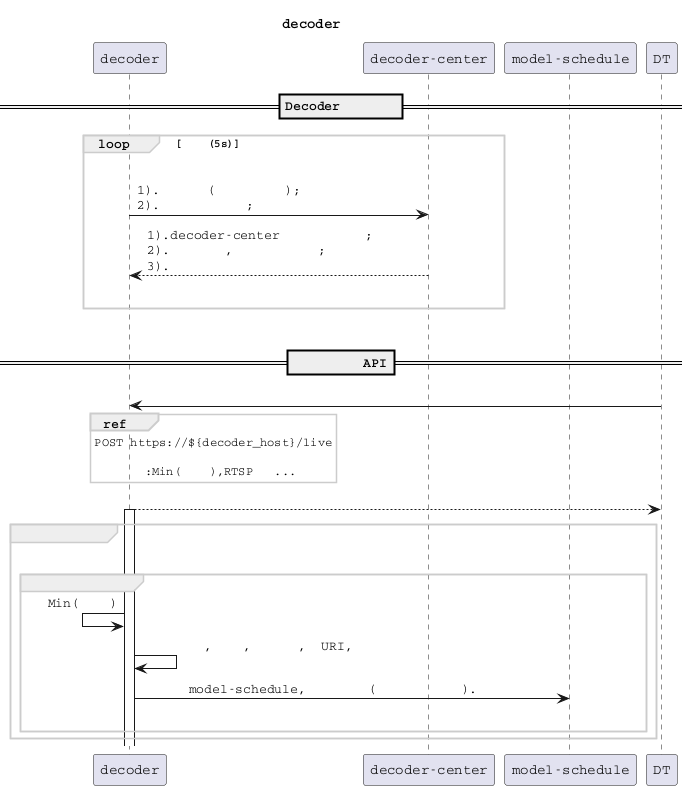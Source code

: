@startuml
skinparam defaultFontName Courier
skinparam shadowing false
skinparam noteBackgroundColor #eee
skinparam noteBorderColor transparent
skinparam sequenceGroupBorderColor #ccc
skinparam sequenceReferenceBorderColor #ccc

title decoder解码任务时序图

participant "decoder"           as VD
participant "decoder-center"    as DB
participant "model-schedule"    as MS

==Decoder模块服务初始化==

loop 心跳上报(5s)
  |||
VD -> DB:1).当前解码任务(解码时间和抽帧频率);\n2).流失效且未通知成功设备;
return 1).decoder-center中的解码时间和抽帧频率;\n2).修改状态成功后,从内存中删除流失效设备;\n3).设备场景全量关系列表
 |||
end loop

|||
==请求 直播流解码 API==


DT -> VD:创建解码任务
ref over VD
POST https://${decoder_host}/live

入参:Min(抽帧频率),RTSP流地址...
end ref

return 解码任务创建成功

activate VD


group 直播流分析 校验
    |||

    group 开启协程 直播流分析

    VD <- VD: 判断Min(抽帧频率)

    VD -> VD: 将满足条件的图片,放内存中,设置过期时间,暴露URI,供下游服务消费
    VD -> MS: 通知消费服务model-schedule,消费新的解码图片(入参包含该设备所有场景).
    |||
    end

end

deactivate DB


deactivate DB

@enduml

第二版任务
1.心跳不再向decoder-task上报,而是向decoder-center上报;上报内容(当前解码任务,流失效且通知未成功设备);center的心跳返回该设备对应的所有场景列表;
    ps:流失效后,在live_decode方法外面立马通知ai-agent流失效;通知成功后修改任务状态;未通知成功加入内存,等待轮询任务来拉取;
2.根据设备的所有场景,计算出最小的抽帧频率,解码出图片后,将设备对应的所有场景也作为参数,通知model-schedule消费服务;
3.根据心跳返回的工作时间判定当前是否是工作时间,如果不处于工作时间,则修改任务状态;
4.解码失败,也需要写解码失败的日志,将解码失败的原因写入日志中;